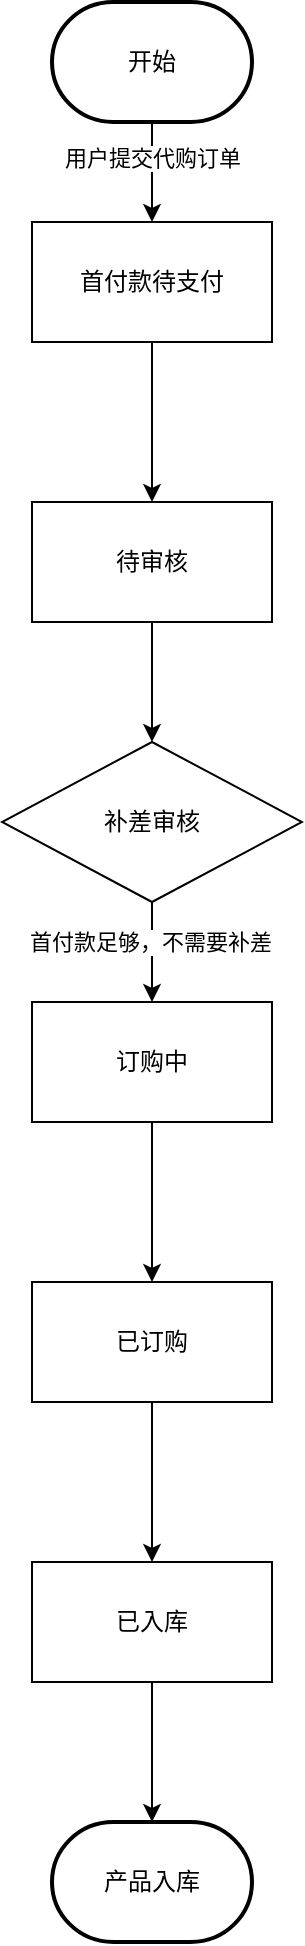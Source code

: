 <mxfile version="21.7.4" type="github">
  <diagram name="第 1 页" id="pP1tO3Ii8l8RqdQOzwid">
    <mxGraphModel dx="1434" dy="790" grid="1" gridSize="10" guides="1" tooltips="1" connect="1" arrows="1" fold="1" page="1" pageScale="1" pageWidth="850" pageHeight="1100" math="1" shadow="0">
      <root>
        <mxCell id="0" />
        <mxCell id="1" parent="0" />
        <mxCell id="45aExs9Xjjavs16j4mOs-5" style="edgeStyle=orthogonalEdgeStyle;rounded=0;orthogonalLoop=1;jettySize=auto;html=1;exitX=0.5;exitY=1;exitDx=0;exitDy=0;exitPerimeter=0;entryX=0.5;entryY=0;entryDx=0;entryDy=0;" parent="1" source="45aExs9Xjjavs16j4mOs-2" target="45aExs9Xjjavs16j4mOs-3" edge="1">
          <mxGeometry relative="1" as="geometry" />
        </mxCell>
        <mxCell id="45aExs9Xjjavs16j4mOs-6" value="用户提交代购订单" style="edgeLabel;html=1;align=center;verticalAlign=middle;resizable=0;points=[];" parent="45aExs9Xjjavs16j4mOs-5" vertex="1" connectable="0">
          <mxGeometry x="-0.6" y="-1" relative="1" as="geometry">
            <mxPoint x="1" y="8" as="offset" />
          </mxGeometry>
        </mxCell>
        <mxCell id="45aExs9Xjjavs16j4mOs-2" value="开始" style="strokeWidth=2;html=1;shape=mxgraph.flowchart.terminator;whiteSpace=wrap;" parent="1" vertex="1">
          <mxGeometry x="360" y="30" width="100" height="60" as="geometry" />
        </mxCell>
        <mxCell id="45aExs9Xjjavs16j4mOs-8" value="" style="edgeStyle=orthogonalEdgeStyle;rounded=0;orthogonalLoop=1;jettySize=auto;html=1;" parent="1" source="45aExs9Xjjavs16j4mOs-3" target="45aExs9Xjjavs16j4mOs-7" edge="1">
          <mxGeometry relative="1" as="geometry" />
        </mxCell>
        <mxCell id="45aExs9Xjjavs16j4mOs-3" value="首付款待支付" style="rounded=0;whiteSpace=wrap;html=1;" parent="1" vertex="1">
          <mxGeometry x="350" y="140" width="120" height="60" as="geometry" />
        </mxCell>
        <mxCell id="FNXPkqNXXuDWN-amQ0E9-2" value="" style="edgeStyle=orthogonalEdgeStyle;rounded=0;orthogonalLoop=1;jettySize=auto;html=1;" edge="1" parent="1" source="45aExs9Xjjavs16j4mOs-7" target="FNXPkqNXXuDWN-amQ0E9-1">
          <mxGeometry relative="1" as="geometry" />
        </mxCell>
        <mxCell id="45aExs9Xjjavs16j4mOs-7" value="待审核" style="whiteSpace=wrap;html=1;rounded=0;" parent="1" vertex="1">
          <mxGeometry x="350" y="280" width="120" height="60" as="geometry" />
        </mxCell>
        <mxCell id="45aExs9Xjjavs16j4mOs-12" value="" style="edgeStyle=orthogonalEdgeStyle;rounded=0;orthogonalLoop=1;jettySize=auto;html=1;" parent="1" source="45aExs9Xjjavs16j4mOs-9" target="45aExs9Xjjavs16j4mOs-11" edge="1">
          <mxGeometry relative="1" as="geometry" />
        </mxCell>
        <mxCell id="45aExs9Xjjavs16j4mOs-9" value="订购中" style="whiteSpace=wrap;html=1;rounded=0;" parent="1" vertex="1">
          <mxGeometry x="350" y="530" width="120" height="60" as="geometry" />
        </mxCell>
        <mxCell id="45aExs9Xjjavs16j4mOs-14" value="" style="edgeStyle=orthogonalEdgeStyle;rounded=0;orthogonalLoop=1;jettySize=auto;html=1;" parent="1" source="45aExs9Xjjavs16j4mOs-11" target="45aExs9Xjjavs16j4mOs-13" edge="1">
          <mxGeometry relative="1" as="geometry" />
        </mxCell>
        <mxCell id="45aExs9Xjjavs16j4mOs-11" value="已订购" style="whiteSpace=wrap;html=1;rounded=0;" parent="1" vertex="1">
          <mxGeometry x="350" y="670" width="120" height="60" as="geometry" />
        </mxCell>
        <mxCell id="45aExs9Xjjavs16j4mOs-16" value="" style="edgeStyle=orthogonalEdgeStyle;rounded=0;orthogonalLoop=1;jettySize=auto;html=1;" parent="1" source="45aExs9Xjjavs16j4mOs-13" target="45aExs9Xjjavs16j4mOs-17" edge="1">
          <mxGeometry relative="1" as="geometry">
            <mxPoint x="410" y="940" as="targetPoint" />
          </mxGeometry>
        </mxCell>
        <mxCell id="45aExs9Xjjavs16j4mOs-13" value="已入库" style="whiteSpace=wrap;html=1;rounded=0;" parent="1" vertex="1">
          <mxGeometry x="350" y="810" width="120" height="60" as="geometry" />
        </mxCell>
        <mxCell id="45aExs9Xjjavs16j4mOs-17" value="产品入库" style="strokeWidth=2;html=1;shape=mxgraph.flowchart.terminator;whiteSpace=wrap;" parent="1" vertex="1">
          <mxGeometry x="360" y="940" width="100" height="60" as="geometry" />
        </mxCell>
        <mxCell id="FNXPkqNXXuDWN-amQ0E9-1" value="补差审核" style="rhombus;whiteSpace=wrap;html=1;rounded=0;" vertex="1" parent="1">
          <mxGeometry x="335" y="400" width="150" height="80" as="geometry" />
        </mxCell>
        <mxCell id="FNXPkqNXXuDWN-amQ0E9-3" value="" style="endArrow=classic;html=1;rounded=0;exitX=0.5;exitY=1;exitDx=0;exitDy=0;" edge="1" parent="1" source="FNXPkqNXXuDWN-amQ0E9-1" target="45aExs9Xjjavs16j4mOs-9">
          <mxGeometry width="50" height="50" relative="1" as="geometry">
            <mxPoint x="400" y="630" as="sourcePoint" />
            <mxPoint x="450" y="580" as="targetPoint" />
          </mxGeometry>
        </mxCell>
        <mxCell id="FNXPkqNXXuDWN-amQ0E9-4" value="首付款足够，不需要补差" style="edgeLabel;html=1;align=center;verticalAlign=middle;resizable=0;points=[];" vertex="1" connectable="0" parent="FNXPkqNXXuDWN-amQ0E9-3">
          <mxGeometry x="-0.32" y="-1" relative="1" as="geometry">
            <mxPoint y="3" as="offset" />
          </mxGeometry>
        </mxCell>
      </root>
    </mxGraphModel>
  </diagram>
</mxfile>
